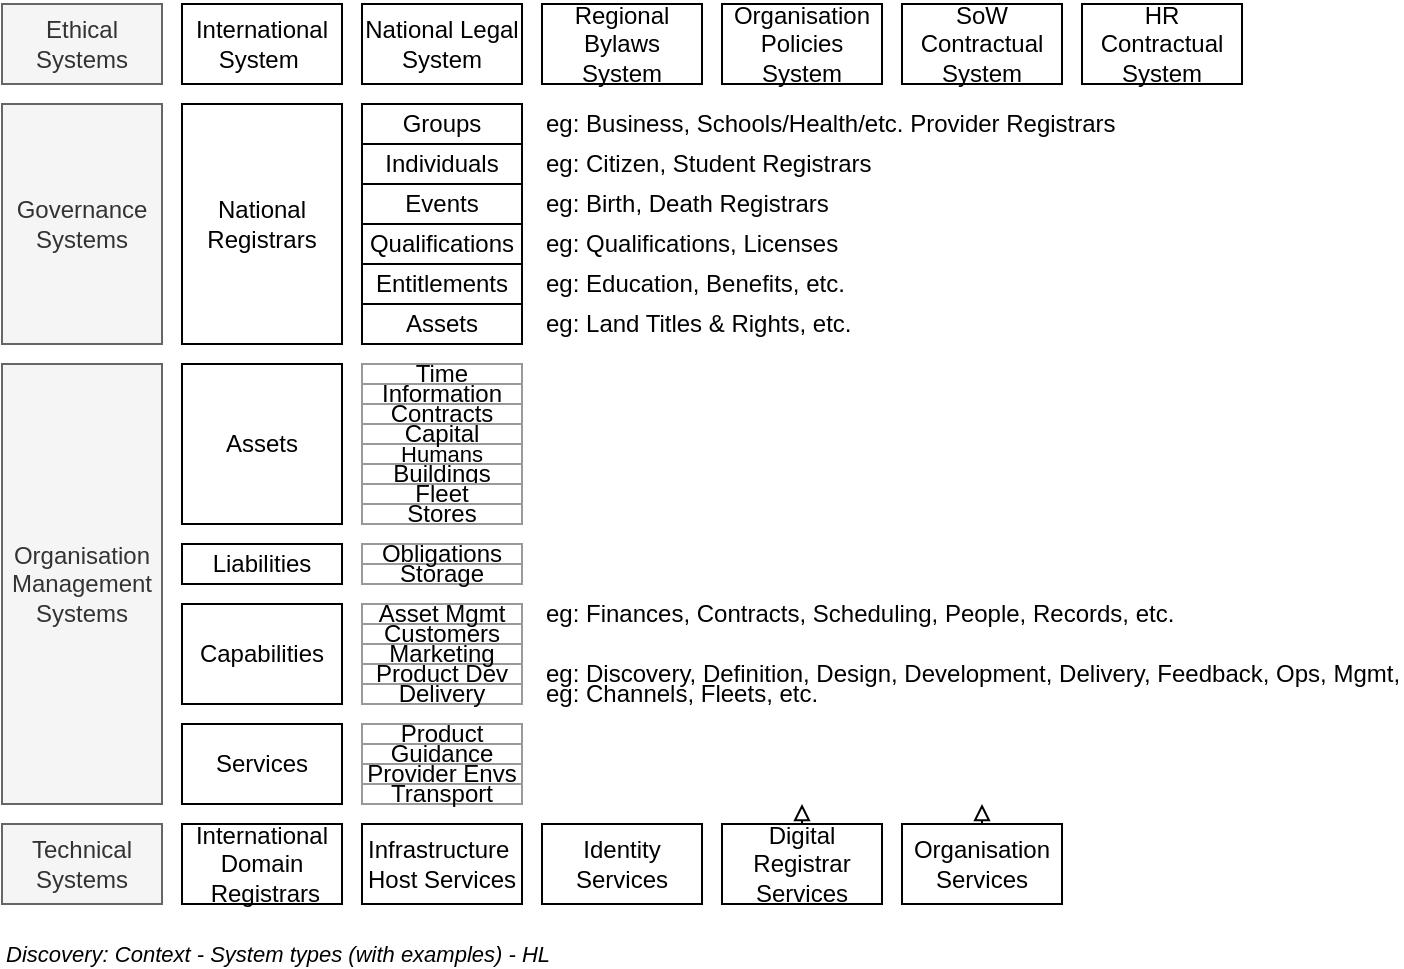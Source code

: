 <mxfile version="18.0.2" type="google"><diagram id="fP1-JLObJmDNfvm6l7iK" name="Page-1"><mxGraphModel grid="1" page="1" gridSize="10" guides="1" tooltips="1" connect="1" arrows="1" fold="1" pageScale="1" pageWidth="827" pageHeight="1169" math="0" shadow="0"><root><mxCell id="0"/><mxCell id="1" parent="0"/><mxCell id="iHjKu60xbzbGLqkRkGjD-1" value="International System&amp;nbsp;" style="rounded=0;whiteSpace=wrap;html=1;" vertex="1" parent="1"><mxGeometry x="190" y="120" width="80" height="40" as="geometry"/></mxCell><mxCell id="iHjKu60xbzbGLqkRkGjD-2" value="National Legal System" style="rounded=0;whiteSpace=wrap;html=1;" vertex="1" parent="1"><mxGeometry x="280" y="120" width="80" height="40" as="geometry"/></mxCell><mxCell id="iHjKu60xbzbGLqkRkGjD-3" value="Organisation Policies System" style="rounded=0;whiteSpace=wrap;html=1;" vertex="1" parent="1"><mxGeometry x="460" y="120" width="80" height="40" as="geometry"/></mxCell><mxCell id="iHjKu60xbzbGLqkRkGjD-4" value="Regional Bylaws System" style="rounded=0;whiteSpace=wrap;html=1;" vertex="1" parent="1"><mxGeometry x="370" y="120" width="80" height="40" as="geometry"/></mxCell><mxCell id="iHjKu60xbzbGLqkRkGjD-5" value="SoW Contractual System" style="rounded=0;whiteSpace=wrap;html=1;" vertex="1" parent="1"><mxGeometry x="550" y="120" width="80" height="40" as="geometry"/></mxCell><mxCell id="iHjKu60xbzbGLqkRkGjD-6" value="Infrastructure&amp;nbsp;&lt;br&gt;Host Services" style="rounded=0;whiteSpace=wrap;html=1;" vertex="1" parent="1"><mxGeometry x="280" y="530" width="80" height="40" as="geometry"/></mxCell><mxCell id="iHjKu60xbzbGLqkRkGjD-7" value="HR Contractual System" style="rounded=0;whiteSpace=wrap;html=1;" vertex="1" parent="1"><mxGeometry x="640" y="120" width="80" height="40" as="geometry"/></mxCell><mxCell id="iHjKu60xbzbGLqkRkGjD-8" value="International Domain&lt;br&gt;&amp;nbsp;Registrars" style="rounded=0;whiteSpace=wrap;html=1;" vertex="1" parent="1"><mxGeometry x="190" y="530" width="80" height="40" as="geometry"/></mxCell><mxCell id="iHjKu60xbzbGLqkRkGjD-9" value="National Registrars" style="rounded=0;whiteSpace=wrap;html=1;" vertex="1" parent="1"><mxGeometry x="190" y="170" width="80" height="120" as="geometry"/></mxCell><mxCell id="iHjKu60xbzbGLqkRkGjD-10" value="Ethical Systems" style="rounded=0;whiteSpace=wrap;html=1;fillColor=#f5f5f5;fontColor=#333333;strokeColor=#666666;" vertex="1" parent="1"><mxGeometry x="100" y="120" width="80" height="40" as="geometry"/></mxCell><mxCell id="iHjKu60xbzbGLqkRkGjD-11" value="Governance Systems" style="rounded=0;whiteSpace=wrap;html=1;fillColor=#f5f5f5;fontColor=#333333;strokeColor=#666666;" vertex="1" parent="1"><mxGeometry x="100" y="170" width="80" height="120" as="geometry"/></mxCell><mxCell id="iHjKu60xbzbGLqkRkGjD-13" value="Technical Systems" style="rounded=0;whiteSpace=wrap;html=1;fillColor=#f5f5f5;fontColor=#333333;strokeColor=#666666;" vertex="1" parent="1"><mxGeometry x="100" y="530" width="80" height="40" as="geometry"/></mxCell><mxCell id="iHjKu60xbzbGLqkRkGjD-14" value="Identity&lt;br&gt;Services" style="rounded=0;whiteSpace=wrap;html=1;" vertex="1" parent="1"><mxGeometry x="370" y="530" width="80" height="40" as="geometry"/></mxCell><mxCell id="iHjKu60xbzbGLqkRkGjD-15" value="Individuals" style="rounded=0;whiteSpace=wrap;html=1;" vertex="1" parent="1"><mxGeometry x="280" y="190" width="80" height="20" as="geometry"/></mxCell><mxCell id="iHjKu60xbzbGLqkRkGjD-16" value="Groups" style="rounded=0;whiteSpace=wrap;html=1;" vertex="1" parent="1"><mxGeometry x="280" y="170" width="80" height="20" as="geometry"/></mxCell><mxCell id="iHjKu60xbzbGLqkRkGjD-17" value="eg: Citizen, Student Registrars" style="text;html=1;strokeColor=none;fillColor=none;align=left;verticalAlign=middle;whiteSpace=wrap;rounded=0;" vertex="1" parent="1"><mxGeometry x="370" y="190" width="350" height="20" as="geometry"/></mxCell><mxCell id="iHjKu60xbzbGLqkRkGjD-18" value="eg: Business, Schools/Health/etc. Provider Registrars" style="text;html=1;strokeColor=none;fillColor=none;align=left;verticalAlign=middle;whiteSpace=wrap;rounded=0;" vertex="1" parent="1"><mxGeometry x="370" y="170" width="350" height="20" as="geometry"/></mxCell><mxCell id="iHjKu60xbzbGLqkRkGjD-19" value="Qualifications" style="rounded=0;whiteSpace=wrap;html=1;" vertex="1" parent="1"><mxGeometry x="280" y="230" width="80" height="20" as="geometry"/></mxCell><mxCell id="iHjKu60xbzbGLqkRkGjD-20" value="eg: Qualifications, Licenses" style="text;html=1;strokeColor=none;fillColor=none;align=left;verticalAlign=middle;whiteSpace=wrap;rounded=0;" vertex="1" parent="1"><mxGeometry x="370" y="230" width="350" height="20" as="geometry"/></mxCell><mxCell id="iHjKu60xbzbGLqkRkGjD-21" value="Entitlements" style="rounded=0;whiteSpace=wrap;html=1;" vertex="1" parent="1"><mxGeometry x="280" y="250" width="80" height="20" as="geometry"/></mxCell><mxCell id="iHjKu60xbzbGLqkRkGjD-22" value="eg: Education, Benefits, etc." style="text;html=1;strokeColor=none;fillColor=none;align=left;verticalAlign=middle;whiteSpace=wrap;rounded=0;" vertex="1" parent="1"><mxGeometry x="370" y="250" width="350" height="20" as="geometry"/></mxCell><mxCell id="iHjKu60xbzbGLqkRkGjD-23" value="Assets" style="rounded=0;whiteSpace=wrap;html=1;" vertex="1" parent="1"><mxGeometry x="280" y="270" width="80" height="20" as="geometry"/></mxCell><mxCell id="iHjKu60xbzbGLqkRkGjD-24" value="eg: Land Titles &amp;amp; Rights, etc." style="text;html=1;strokeColor=none;fillColor=none;align=left;verticalAlign=middle;whiteSpace=wrap;rounded=0;" vertex="1" parent="1"><mxGeometry x="370" y="270" width="350" height="20" as="geometry"/></mxCell><mxCell id="iHjKu60xbzbGLqkRkGjD-27" style="rounded=0;orthogonalLoop=1;jettySize=auto;html=1;endArrow=block;endFill=0;" edge="1" parent="1" source="iHjKu60xbzbGLqkRkGjD-25"><mxGeometry relative="1" as="geometry"><mxPoint x="500" y="520" as="targetPoint"/></mxGeometry></mxCell><mxCell id="iHjKu60xbzbGLqkRkGjD-25" value="Digital&lt;br&gt;Registrar&lt;br&gt;Services" style="rounded=0;whiteSpace=wrap;html=1;" vertex="1" parent="1"><mxGeometry x="460" y="530" width="80" height="40" as="geometry"/></mxCell><mxCell id="iHjKu60xbzbGLqkRkGjD-28" value="Organisation&lt;br&gt;Services" style="rounded=0;whiteSpace=wrap;html=1;" vertex="1" parent="1"><mxGeometry x="550" y="530" width="80" height="40" as="geometry"/></mxCell><mxCell id="iHjKu60xbzbGLqkRkGjD-29" value="Events" style="rounded=0;whiteSpace=wrap;html=1;" vertex="1" parent="1"><mxGeometry x="280" y="210" width="80" height="20" as="geometry"/></mxCell><mxCell id="iHjKu60xbzbGLqkRkGjD-30" value="eg: Birth, Death Registrars" style="text;html=1;strokeColor=none;fillColor=none;align=left;verticalAlign=middle;whiteSpace=wrap;rounded=0;" vertex="1" parent="1"><mxGeometry x="370" y="210" width="350" height="20" as="geometry"/></mxCell><mxCell id="iHjKu60xbzbGLqkRkGjD-31" value="&lt;span style=&quot;font-size: 11px;&quot;&gt;Humans&lt;/span&gt;" style="rounded=0;whiteSpace=wrap;html=1;strokeColor=#999999;" vertex="1" parent="1"><mxGeometry x="280" y="340" width="80" height="10" as="geometry"/></mxCell><mxCell id="iHjKu60xbzbGLqkRkGjD-37" value="Organisation&lt;br&gt;Management Systems" style="rounded=0;whiteSpace=wrap;html=1;fillColor=#f5f5f5;fontColor=#333333;strokeColor=#666666;" vertex="1" parent="1"><mxGeometry x="100" y="300" width="80" height="220" as="geometry"/></mxCell><mxCell id="iHjKu60xbzbGLqkRkGjD-38" value="Assets" style="rounded=0;whiteSpace=wrap;html=1;" vertex="1" parent="1"><mxGeometry x="190" y="300" width="80" height="80" as="geometry"/></mxCell><mxCell id="iHjKu60xbzbGLqkRkGjD-39" value="Liabilities" style="rounded=0;whiteSpace=wrap;html=1;" vertex="1" parent="1"><mxGeometry x="190" y="390" width="80" height="20" as="geometry"/></mxCell><mxCell id="iHjKu60xbzbGLqkRkGjD-40" value="Capabilities" style="rounded=0;whiteSpace=wrap;html=1;" vertex="1" parent="1"><mxGeometry x="190" y="420" width="80" height="50" as="geometry"/></mxCell><mxCell id="iHjKu60xbzbGLqkRkGjD-41" value="Services" style="rounded=0;whiteSpace=wrap;html=1;" vertex="1" parent="1"><mxGeometry x="190" y="480" width="80" height="40" as="geometry"/></mxCell><mxCell id="iHjKu60xbzbGLqkRkGjD-42" value="Buildings" style="rounded=0;whiteSpace=wrap;html=1;strokeColor=#999999;" vertex="1" parent="1"><mxGeometry x="280" y="350" width="80" height="10" as="geometry"/></mxCell><mxCell id="iHjKu60xbzbGLqkRkGjD-43" value="Fleet" style="rounded=0;whiteSpace=wrap;html=1;strokeColor=#999999;" vertex="1" parent="1"><mxGeometry x="280" y="360" width="80" height="10" as="geometry"/></mxCell><mxCell id="iHjKu60xbzbGLqkRkGjD-44" value="Capital" style="rounded=0;whiteSpace=wrap;html=1;strokeColor=#999999;" vertex="1" parent="1"><mxGeometry x="280" y="330" width="80" height="10" as="geometry"/></mxCell><mxCell id="iHjKu60xbzbGLqkRkGjD-45" value="Storage" style="rounded=0;whiteSpace=wrap;html=1;strokeColor=#999999;" vertex="1" parent="1"><mxGeometry x="280" y="400" width="80" height="10" as="geometry"/></mxCell><mxCell id="iHjKu60xbzbGLqkRkGjD-46" value="Information" style="rounded=0;whiteSpace=wrap;html=1;strokeColor=#999999;" vertex="1" parent="1"><mxGeometry x="280" y="310" width="80" height="10" as="geometry"/></mxCell><mxCell id="iHjKu60xbzbGLqkRkGjD-47" value="Stores" style="rounded=0;whiteSpace=wrap;html=1;strokeColor=#999999;" vertex="1" parent="1"><mxGeometry x="280" y="370" width="80" height="10" as="geometry"/></mxCell><mxCell id="iHjKu60xbzbGLqkRkGjD-49" value="Obligations" style="rounded=0;whiteSpace=wrap;html=1;strokeColor=#999999;" vertex="1" parent="1"><mxGeometry x="280" y="390" width="80" height="10" as="geometry"/></mxCell><mxCell id="iHjKu60xbzbGLqkRkGjD-50" value="Contracts" style="rounded=0;whiteSpace=wrap;html=1;strokeColor=#999999;" vertex="1" parent="1"><mxGeometry x="280" y="320" width="80" height="10" as="geometry"/></mxCell><mxCell id="iHjKu60xbzbGLqkRkGjD-51" value="Product" style="rounded=0;whiteSpace=wrap;html=1;strokeColor=#999999;" vertex="1" parent="1"><mxGeometry x="280" y="480" width="80" height="10" as="geometry"/></mxCell><mxCell id="iHjKu60xbzbGLqkRkGjD-52" value="Guidance" style="rounded=0;whiteSpace=wrap;html=1;strokeColor=#999999;" vertex="1" parent="1"><mxGeometry x="280" y="490" width="80" height="10" as="geometry"/></mxCell><mxCell id="iHjKu60xbzbGLqkRkGjD-53" value="Provider Envs" style="rounded=0;whiteSpace=wrap;html=1;strokeColor=#999999;" vertex="1" parent="1"><mxGeometry x="280" y="500" width="80" height="10" as="geometry"/></mxCell><mxCell id="iHjKu60xbzbGLqkRkGjD-54" value="Transport" style="rounded=0;whiteSpace=wrap;html=1;strokeColor=#999999;" vertex="1" parent="1"><mxGeometry x="280" y="510" width="80" height="10" as="geometry"/></mxCell><mxCell id="iHjKu60xbzbGLqkRkGjD-56" value="Product Dev" style="rounded=0;whiteSpace=wrap;html=1;strokeColor=#999999;" vertex="1" parent="1"><mxGeometry x="280" y="450" width="80" height="10" as="geometry"/></mxCell><mxCell id="iHjKu60xbzbGLqkRkGjD-57" value="Delivery" style="rounded=0;whiteSpace=wrap;html=1;strokeColor=#999999;" vertex="1" parent="1"><mxGeometry x="280" y="460" width="80" height="10" as="geometry"/></mxCell><mxCell id="iHjKu60xbzbGLqkRkGjD-58" value="Customers" style="rounded=0;whiteSpace=wrap;html=1;strokeColor=#999999;" vertex="1" parent="1"><mxGeometry x="280" y="430" width="80" height="10" as="geometry"/></mxCell><mxCell id="iHjKu60xbzbGLqkRkGjD-59" value="Time" style="rounded=0;whiteSpace=wrap;html=1;strokeColor=#999999;" vertex="1" parent="1"><mxGeometry x="280" y="300" width="80" height="10" as="geometry"/></mxCell><mxCell id="iHjKu60xbzbGLqkRkGjD-60" value="Asset Mgmt" style="rounded=0;whiteSpace=wrap;html=1;strokeColor=#999999;" vertex="1" parent="1"><mxGeometry x="280" y="420" width="80" height="10" as="geometry"/></mxCell><mxCell id="iHjKu60xbzbGLqkRkGjD-61" value="Marketing" style="rounded=0;whiteSpace=wrap;html=1;strokeColor=#999999;" vertex="1" parent="1"><mxGeometry x="280" y="440" width="80" height="10" as="geometry"/></mxCell><mxCell id="iHjKu60xbzbGLqkRkGjD-62" value="eg: Finances, Contracts, Scheduling, People, Records, etc." style="text;html=1;strokeColor=none;fillColor=none;align=left;verticalAlign=middle;whiteSpace=wrap;rounded=0;" vertex="1" parent="1"><mxGeometry x="370" y="415" width="350" height="20" as="geometry"/></mxCell><mxCell id="iHjKu60xbzbGLqkRkGjD-63" value="eg: Discovery, Definition, Design, Development, Delivery, Feedback, Ops, Mgmt," style="text;html=1;strokeColor=none;fillColor=none;align=left;verticalAlign=middle;whiteSpace=wrap;rounded=0;" vertex="1" parent="1"><mxGeometry x="370" y="445" width="430" height="20" as="geometry"/></mxCell><mxCell id="iHjKu60xbzbGLqkRkGjD-64" value="eg: Channels, Fleets, etc." style="text;html=1;strokeColor=none;fillColor=none;align=left;verticalAlign=middle;whiteSpace=wrap;rounded=0;" vertex="1" parent="1"><mxGeometry x="370" y="455" width="310" height="20" as="geometry"/></mxCell><mxCell id="iHjKu60xbzbGLqkRkGjD-65" style="rounded=0;orthogonalLoop=1;jettySize=auto;html=1;endArrow=block;endFill=0;" edge="1" parent="1"><mxGeometry relative="1" as="geometry"><mxPoint x="590" y="520" as="targetPoint"/><mxPoint x="590" y="530" as="sourcePoint"/></mxGeometry></mxCell><mxCell id="iHjKu60xbzbGLqkRkGjD-66" value="&lt;i&gt;Discovery: Context - System types (with examples) - HL&lt;/i&gt;" style="text;html=1;strokeColor=none;fillColor=none;align=left;verticalAlign=middle;whiteSpace=wrap;rounded=0;fontSize=11;" vertex="1" parent="1"><mxGeometry x="100" y="590" width="540" height="10" as="geometry"/></mxCell></root></mxGraphModel></diagram></mxfile>